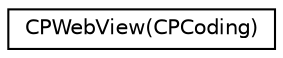 digraph "Graphical Class Hierarchy"
{
  edge [fontname="Helvetica",fontsize="10",labelfontname="Helvetica",labelfontsize="10"];
  node [fontname="Helvetica",fontsize="10",shape=record];
  rankdir="LR";
  Node1 [label="CPWebView(CPCoding)",height=0.2,width=0.4,color="black", fillcolor="white", style="filled",URL="$category_c_p_web_view_07_c_p_coding_08.html"];
}
